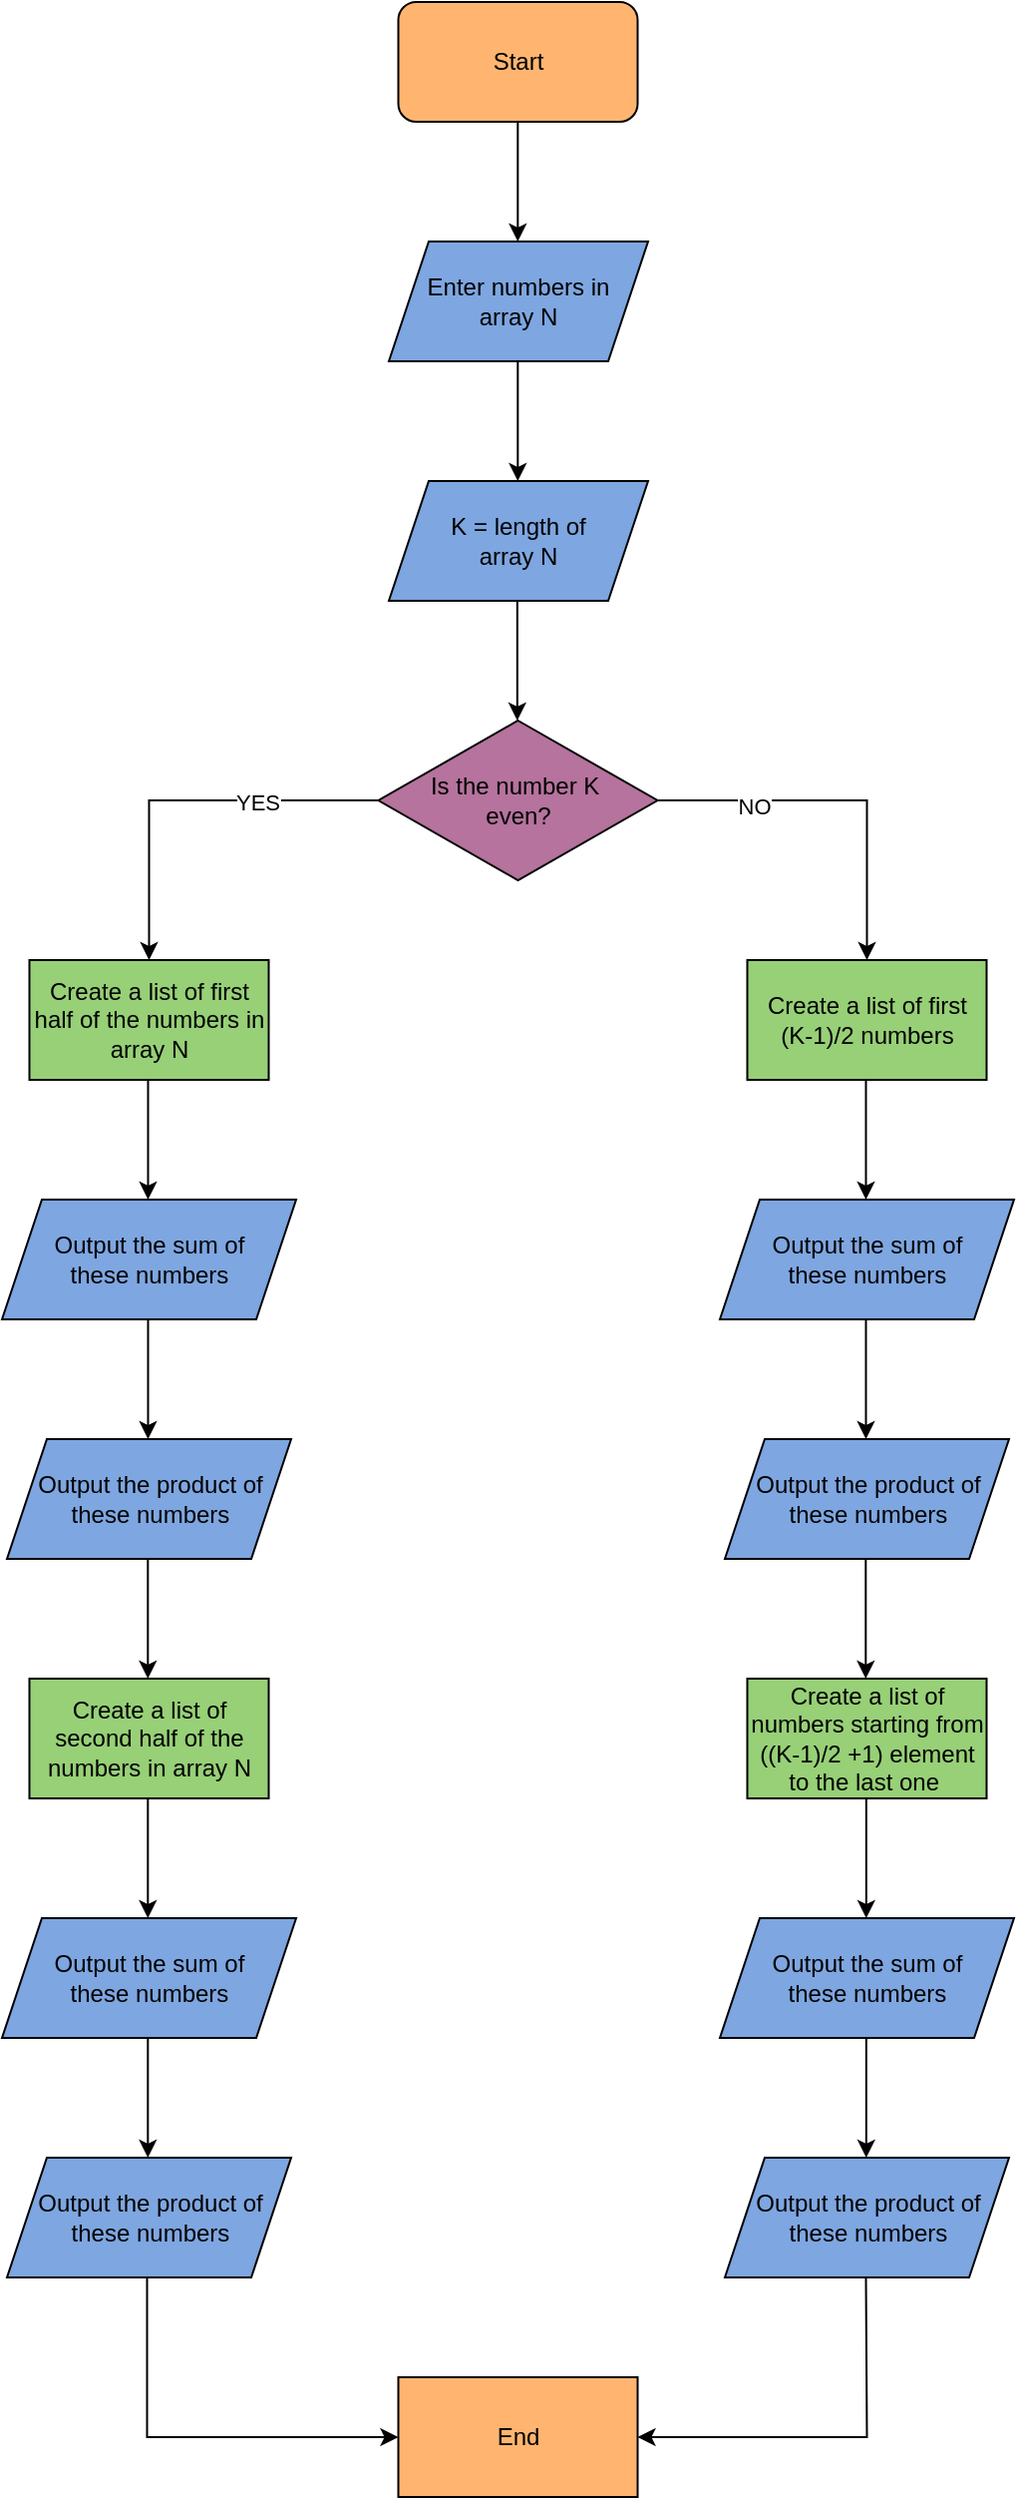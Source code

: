 <mxfile version="16.5.3" type="github">
  <diagram id="Ps8GY6gw6mnLdPBPc35q" name="Page-1">
    <mxGraphModel dx="1351" dy="761" grid="1" gridSize="10" guides="1" tooltips="1" connect="1" arrows="1" fold="1" page="1" pageScale="1" pageWidth="850" pageHeight="1100" math="0" shadow="0">
      <root>
        <mxCell id="0" />
        <mxCell id="1" parent="0" />
        <mxCell id="RK8fMJgs5AJ_ixaWoZto-1" value="Start" style="rounded=1;whiteSpace=wrap;html=1;fillColor=#FFB570;" vertex="1" parent="1">
          <mxGeometry x="369.75" width="120" height="60" as="geometry" />
        </mxCell>
        <mxCell id="RK8fMJgs5AJ_ixaWoZto-3" value="Enter numbers in &lt;br&gt;array N" style="shape=parallelogram;perimeter=parallelogramPerimeter;whiteSpace=wrap;html=1;fixedSize=1;fillColor=#7EA6E0;" vertex="1" parent="1">
          <mxGeometry x="365" y="120" width="130" height="60" as="geometry" />
        </mxCell>
        <mxCell id="RK8fMJgs5AJ_ixaWoZto-4" value="End" style="rounded=0;whiteSpace=wrap;html=1;fillColor=#FFB570;" vertex="1" parent="1">
          <mxGeometry x="369.75" y="1190" width="120" height="60" as="geometry" />
        </mxCell>
        <mxCell id="RK8fMJgs5AJ_ixaWoZto-5" value="Is the number K&amp;nbsp;&lt;br&gt;even?" style="rhombus;whiteSpace=wrap;html=1;fillColor=#B5739D;" vertex="1" parent="1">
          <mxGeometry x="359.75" y="360" width="140" height="80" as="geometry" />
        </mxCell>
        <mxCell id="RK8fMJgs5AJ_ixaWoZto-6" value="" style="endArrow=classic;html=1;rounded=0;exitX=0.5;exitY=1;exitDx=0;exitDy=0;" edge="1" parent="1">
          <mxGeometry width="50" height="50" relative="1" as="geometry">
            <mxPoint x="429.41" y="300" as="sourcePoint" />
            <mxPoint x="429.41" y="360" as="targetPoint" />
          </mxGeometry>
        </mxCell>
        <mxCell id="RK8fMJgs5AJ_ixaWoZto-7" value="Create a list of first half of the numbers in array N" style="rounded=0;whiteSpace=wrap;html=1;fillColor=#97D077;" vertex="1" parent="1">
          <mxGeometry x="184.75" y="480" width="120" height="60" as="geometry" />
        </mxCell>
        <mxCell id="RK8fMJgs5AJ_ixaWoZto-8" value="Create a list of first (K-1)/2 numbers" style="rounded=0;whiteSpace=wrap;html=1;fillColor=#97D077;" vertex="1" parent="1">
          <mxGeometry x="544.75" y="480" width="120" height="60" as="geometry" />
        </mxCell>
        <mxCell id="RK8fMJgs5AJ_ixaWoZto-9" value="" style="endArrow=classic;html=1;rounded=0;exitX=0.5;exitY=1;exitDx=0;exitDy=0;entryX=0.5;entryY=0;entryDx=0;entryDy=0;" edge="1" parent="1" target="RK8fMJgs5AJ_ixaWoZto-7">
          <mxGeometry width="50" height="50" relative="1" as="geometry">
            <mxPoint x="359.75" y="400" as="sourcePoint" />
            <mxPoint x="214.75" y="460" as="targetPoint" />
            <Array as="points">
              <mxPoint x="244.75" y="400" />
            </Array>
          </mxGeometry>
        </mxCell>
        <mxCell id="RK8fMJgs5AJ_ixaWoZto-11" value="YES" style="edgeLabel;html=1;align=center;verticalAlign=middle;resizable=0;points=[];" vertex="1" connectable="0" parent="RK8fMJgs5AJ_ixaWoZto-9">
          <mxGeometry x="-0.374" y="1" relative="1" as="geometry">
            <mxPoint as="offset" />
          </mxGeometry>
        </mxCell>
        <mxCell id="RK8fMJgs5AJ_ixaWoZto-10" value="" style="endArrow=classic;html=1;rounded=0;exitX=0.5;exitY=1;exitDx=0;exitDy=0;entryX=0.5;entryY=0;entryDx=0;entryDy=0;" edge="1" parent="1" target="RK8fMJgs5AJ_ixaWoZto-8">
          <mxGeometry width="50" height="50" relative="1" as="geometry">
            <mxPoint x="499.75" y="400" as="sourcePoint" />
            <mxPoint x="384.75" y="480" as="targetPoint" />
            <Array as="points">
              <mxPoint x="604.75" y="400" />
            </Array>
          </mxGeometry>
        </mxCell>
        <mxCell id="RK8fMJgs5AJ_ixaWoZto-12" value="NO" style="edgeLabel;html=1;align=center;verticalAlign=middle;resizable=0;points=[];" vertex="1" connectable="0" parent="RK8fMJgs5AJ_ixaWoZto-10">
          <mxGeometry x="-0.481" y="-3" relative="1" as="geometry">
            <mxPoint as="offset" />
          </mxGeometry>
        </mxCell>
        <mxCell id="RK8fMJgs5AJ_ixaWoZto-13" value="" style="endArrow=classic;html=1;rounded=0;exitX=0.5;exitY=1;exitDx=0;exitDy=0;" edge="1" parent="1">
          <mxGeometry width="50" height="50" relative="1" as="geometry">
            <mxPoint x="244.25" y="540" as="sourcePoint" />
            <mxPoint x="244.25" y="600" as="targetPoint" />
          </mxGeometry>
        </mxCell>
        <mxCell id="RK8fMJgs5AJ_ixaWoZto-15" value="" style="endArrow=classic;html=1;rounded=0;exitX=0.5;exitY=1;exitDx=0;exitDy=0;" edge="1" parent="1">
          <mxGeometry width="50" height="50" relative="1" as="geometry">
            <mxPoint x="244.25" y="660" as="sourcePoint" />
            <mxPoint x="244.25" y="720" as="targetPoint" />
          </mxGeometry>
        </mxCell>
        <mxCell id="RK8fMJgs5AJ_ixaWoZto-20" value="" style="endArrow=classic;html=1;rounded=0;exitX=0.5;exitY=1;exitDx=0;exitDy=0;" edge="1" parent="1">
          <mxGeometry width="50" height="50" relative="1" as="geometry">
            <mxPoint x="604.25" y="540" as="sourcePoint" />
            <mxPoint x="604.25" y="600" as="targetPoint" />
          </mxGeometry>
        </mxCell>
        <mxCell id="RK8fMJgs5AJ_ixaWoZto-21" value="" style="endArrow=classic;html=1;rounded=0;exitX=0.5;exitY=1;exitDx=0;exitDy=0;" edge="1" parent="1">
          <mxGeometry width="50" height="50" relative="1" as="geometry">
            <mxPoint x="604.25" y="660" as="sourcePoint" />
            <mxPoint x="604.25" y="720" as="targetPoint" />
          </mxGeometry>
        </mxCell>
        <mxCell id="RK8fMJgs5AJ_ixaWoZto-22" value="Create a list of second half of the numbers in array N" style="rounded=0;whiteSpace=wrap;html=1;fillColor=#97D077;" vertex="1" parent="1">
          <mxGeometry x="184.75" y="840" width="120" height="60" as="geometry" />
        </mxCell>
        <mxCell id="RK8fMJgs5AJ_ixaWoZto-23" value="" style="endArrow=classic;html=1;rounded=0;exitX=0.5;exitY=1;exitDx=0;exitDy=0;" edge="1" parent="1">
          <mxGeometry width="50" height="50" relative="1" as="geometry">
            <mxPoint x="244.16" y="780" as="sourcePoint" />
            <mxPoint x="244.16" y="840" as="targetPoint" />
          </mxGeometry>
        </mxCell>
        <mxCell id="RK8fMJgs5AJ_ixaWoZto-25" value="" style="endArrow=classic;html=1;rounded=0;exitX=0.5;exitY=1;exitDx=0;exitDy=0;" edge="1" parent="1">
          <mxGeometry width="50" height="50" relative="1" as="geometry">
            <mxPoint x="244.16" y="900" as="sourcePoint" />
            <mxPoint x="244.16" y="960" as="targetPoint" />
          </mxGeometry>
        </mxCell>
        <mxCell id="RK8fMJgs5AJ_ixaWoZto-27" value="" style="endArrow=classic;html=1;rounded=0;exitX=0.5;exitY=1;exitDx=0;exitDy=0;" edge="1" parent="1">
          <mxGeometry width="50" height="50" relative="1" as="geometry">
            <mxPoint x="244.16" y="1020" as="sourcePoint" />
            <mxPoint x="244.16" y="1080" as="targetPoint" />
          </mxGeometry>
        </mxCell>
        <mxCell id="RK8fMJgs5AJ_ixaWoZto-30" value="Output the sum of &lt;br&gt;these numbers" style="shape=parallelogram;perimeter=parallelogramPerimeter;whiteSpace=wrap;html=1;fixedSize=1;fillColor=#7EA6E0;" vertex="1" parent="1">
          <mxGeometry x="171" y="600" width="147.5" height="60" as="geometry" />
        </mxCell>
        <mxCell id="RK8fMJgs5AJ_ixaWoZto-33" value="Output the product of these numbers" style="shape=parallelogram;perimeter=parallelogramPerimeter;whiteSpace=wrap;html=1;fixedSize=1;fillColor=#7EA6E0;" vertex="1" parent="1">
          <mxGeometry x="173.5" y="720" width="142.5" height="60" as="geometry" />
        </mxCell>
        <mxCell id="RK8fMJgs5AJ_ixaWoZto-34" value="Output the sum of &lt;br&gt;these numbers" style="shape=parallelogram;perimeter=parallelogramPerimeter;whiteSpace=wrap;html=1;fixedSize=1;fillColor=#7EA6E0;" vertex="1" parent="1">
          <mxGeometry x="531" y="600" width="147.5" height="60" as="geometry" />
        </mxCell>
        <mxCell id="RK8fMJgs5AJ_ixaWoZto-35" value="Output the product of these numbers" style="shape=parallelogram;perimeter=parallelogramPerimeter;whiteSpace=wrap;html=1;fixedSize=1;fillColor=#7EA6E0;" vertex="1" parent="1">
          <mxGeometry x="533.5" y="720" width="142.5" height="60" as="geometry" />
        </mxCell>
        <mxCell id="RK8fMJgs5AJ_ixaWoZto-36" value="Output the sum of &lt;br&gt;these numbers" style="shape=parallelogram;perimeter=parallelogramPerimeter;whiteSpace=wrap;html=1;fixedSize=1;fillColor=#7EA6E0;" vertex="1" parent="1">
          <mxGeometry x="171" y="960" width="147.5" height="60" as="geometry" />
        </mxCell>
        <mxCell id="RK8fMJgs5AJ_ixaWoZto-37" value="Output the product of these numbers" style="shape=parallelogram;perimeter=parallelogramPerimeter;whiteSpace=wrap;html=1;fixedSize=1;fillColor=#7EA6E0;" vertex="1" parent="1">
          <mxGeometry x="173.5" y="1080" width="142.5" height="60" as="geometry" />
        </mxCell>
        <mxCell id="RK8fMJgs5AJ_ixaWoZto-38" value="Create a list of numbers starting from ((K-1)/2 +1) element to the last one&amp;nbsp;" style="rounded=0;whiteSpace=wrap;html=1;fillColor=#97D077;" vertex="1" parent="1">
          <mxGeometry x="544.75" y="840" width="120" height="60" as="geometry" />
        </mxCell>
        <mxCell id="RK8fMJgs5AJ_ixaWoZto-39" value="" style="endArrow=classic;html=1;rounded=0;exitX=0.5;exitY=1;exitDx=0;exitDy=0;" edge="1" parent="1">
          <mxGeometry width="50" height="50" relative="1" as="geometry">
            <mxPoint x="604.16" y="780" as="sourcePoint" />
            <mxPoint x="604.16" y="840" as="targetPoint" />
          </mxGeometry>
        </mxCell>
        <mxCell id="RK8fMJgs5AJ_ixaWoZto-41" value="" style="endArrow=classic;html=1;rounded=0;exitX=0.5;exitY=1;exitDx=0;exitDy=0;" edge="1" parent="1">
          <mxGeometry width="50" height="50" relative="1" as="geometry">
            <mxPoint x="604.41" y="900" as="sourcePoint" />
            <mxPoint x="604.41" y="960" as="targetPoint" />
          </mxGeometry>
        </mxCell>
        <mxCell id="RK8fMJgs5AJ_ixaWoZto-42" value="" style="endArrow=classic;html=1;rounded=0;exitX=0.5;exitY=1;exitDx=0;exitDy=0;" edge="1" parent="1">
          <mxGeometry width="50" height="50" relative="1" as="geometry">
            <mxPoint x="604.41" y="1020" as="sourcePoint" />
            <mxPoint x="604.41" y="1080" as="targetPoint" />
          </mxGeometry>
        </mxCell>
        <mxCell id="RK8fMJgs5AJ_ixaWoZto-43" value="Output the sum of &lt;br&gt;these numbers" style="shape=parallelogram;perimeter=parallelogramPerimeter;whiteSpace=wrap;html=1;fixedSize=1;fillColor=#7EA6E0;" vertex="1" parent="1">
          <mxGeometry x="531" y="960" width="147.5" height="60" as="geometry" />
        </mxCell>
        <mxCell id="RK8fMJgs5AJ_ixaWoZto-44" value="Output the product of these numbers" style="shape=parallelogram;perimeter=parallelogramPerimeter;whiteSpace=wrap;html=1;fixedSize=1;fillColor=#7EA6E0;" vertex="1" parent="1">
          <mxGeometry x="533.5" y="1080" width="142.5" height="60" as="geometry" />
        </mxCell>
        <mxCell id="RK8fMJgs5AJ_ixaWoZto-45" value="" style="endArrow=classic;html=1;rounded=0;entryX=0;entryY=0.5;entryDx=0;entryDy=0;" edge="1" parent="1" target="RK8fMJgs5AJ_ixaWoZto-4">
          <mxGeometry width="50" height="50" relative="1" as="geometry">
            <mxPoint x="243.75" y="1140" as="sourcePoint" />
            <mxPoint x="334.75" y="1320" as="targetPoint" />
            <Array as="points">
              <mxPoint x="243.75" y="1220" />
            </Array>
          </mxGeometry>
        </mxCell>
        <mxCell id="RK8fMJgs5AJ_ixaWoZto-46" value="" style="endArrow=classic;html=1;rounded=0;exitX=0.5;exitY=1;exitDx=0;exitDy=0;entryX=1;entryY=0.5;entryDx=0;entryDy=0;" edge="1" parent="1" target="RK8fMJgs5AJ_ixaWoZto-4">
          <mxGeometry width="50" height="50" relative="1" as="geometry">
            <mxPoint x="604.25" y="1140" as="sourcePoint" />
            <mxPoint x="504.75" y="1260" as="targetPoint" />
            <Array as="points">
              <mxPoint x="604.75" y="1220" />
            </Array>
          </mxGeometry>
        </mxCell>
        <mxCell id="RK8fMJgs5AJ_ixaWoZto-47" value="" style="endArrow=classic;html=1;rounded=0;exitX=0.5;exitY=1;exitDx=0;exitDy=0;" edge="1" parent="1">
          <mxGeometry width="50" height="50" relative="1" as="geometry">
            <mxPoint x="429.66" y="180" as="sourcePoint" />
            <mxPoint x="429.66" y="240" as="targetPoint" />
          </mxGeometry>
        </mxCell>
        <mxCell id="RK8fMJgs5AJ_ixaWoZto-48" value="K = length of &lt;br&gt;array N" style="shape=parallelogram;perimeter=parallelogramPerimeter;whiteSpace=wrap;html=1;fixedSize=1;fillColor=#7EA6E0;" vertex="1" parent="1">
          <mxGeometry x="365" y="240" width="130" height="60" as="geometry" />
        </mxCell>
        <mxCell id="RK8fMJgs5AJ_ixaWoZto-49" value="" style="endArrow=classic;html=1;rounded=0;exitX=0.5;exitY=1;exitDx=0;exitDy=0;" edge="1" parent="1">
          <mxGeometry width="50" height="50" relative="1" as="geometry">
            <mxPoint x="429.66" y="60" as="sourcePoint" />
            <mxPoint x="429.66" y="120" as="targetPoint" />
          </mxGeometry>
        </mxCell>
      </root>
    </mxGraphModel>
  </diagram>
</mxfile>
